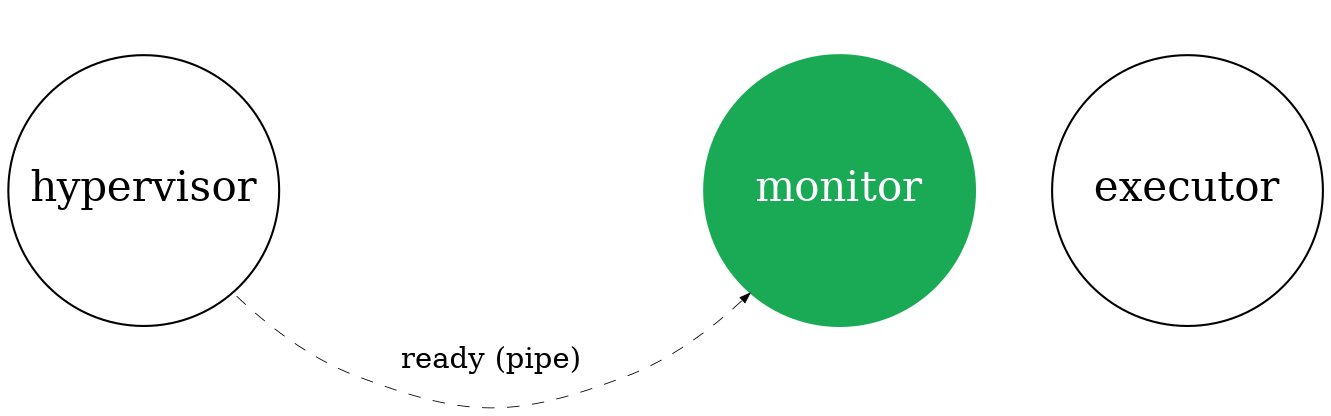 digraph step {
    rankdir="LR";
    ranksep=0.5;

    node[fontsize=20, shape=circle, width=1.8];
    edge[penwidth=0.4, arrowsize=0.5];

    "hypervisor";
    "monitor" [color="#1aaa55", style=filled, fontcolor=white];
    "executor";

    "tmp"[style=invis];
    "hypervisor" -> "tmp" [style=invis];
    "tmp" -> "monitor" [style=invis];

    "hypervisor" -> "monitor" [style=invis];
    "monitor" -> "executor"[style=invis];

    "monitor" -> "hypervisor"[style=dashed, label="ready (pipe)", dir=back];
}

